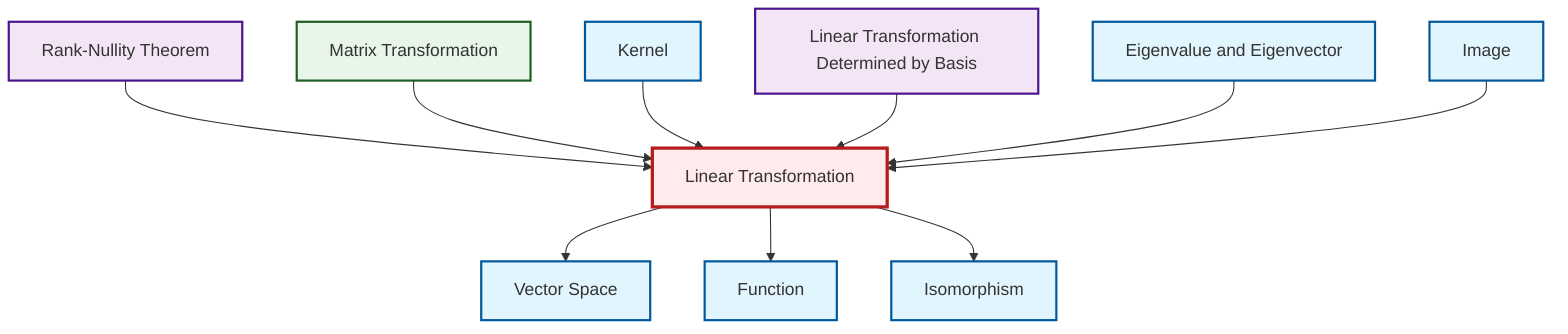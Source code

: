graph TD
    classDef definition fill:#e1f5fe,stroke:#01579b,stroke-width:2px
    classDef theorem fill:#f3e5f5,stroke:#4a148c,stroke-width:2px
    classDef axiom fill:#fff3e0,stroke:#e65100,stroke-width:2px
    classDef example fill:#e8f5e9,stroke:#1b5e20,stroke-width:2px
    classDef current fill:#ffebee,stroke:#b71c1c,stroke-width:3px
    def-kernel["Kernel"]:::definition
    def-isomorphism["Isomorphism"]:::definition
    def-linear-transformation["Linear Transformation"]:::definition
    thm-rank-nullity["Rank-Nullity Theorem"]:::theorem
    thm-linear-transformation-basis["Linear Transformation Determined by Basis"]:::theorem
    def-image["Image"]:::definition
    def-vector-space["Vector Space"]:::definition
    def-function["Function"]:::definition
    def-eigenvalue-eigenvector["Eigenvalue and Eigenvector"]:::definition
    ex-matrix-transformation["Matrix Transformation"]:::example
    thm-rank-nullity --> def-linear-transformation
    ex-matrix-transformation --> def-linear-transformation
    def-kernel --> def-linear-transformation
    def-linear-transformation --> def-vector-space
    def-linear-transformation --> def-function
    thm-linear-transformation-basis --> def-linear-transformation
    def-linear-transformation --> def-isomorphism
    def-eigenvalue-eigenvector --> def-linear-transformation
    def-image --> def-linear-transformation
    class def-linear-transformation current